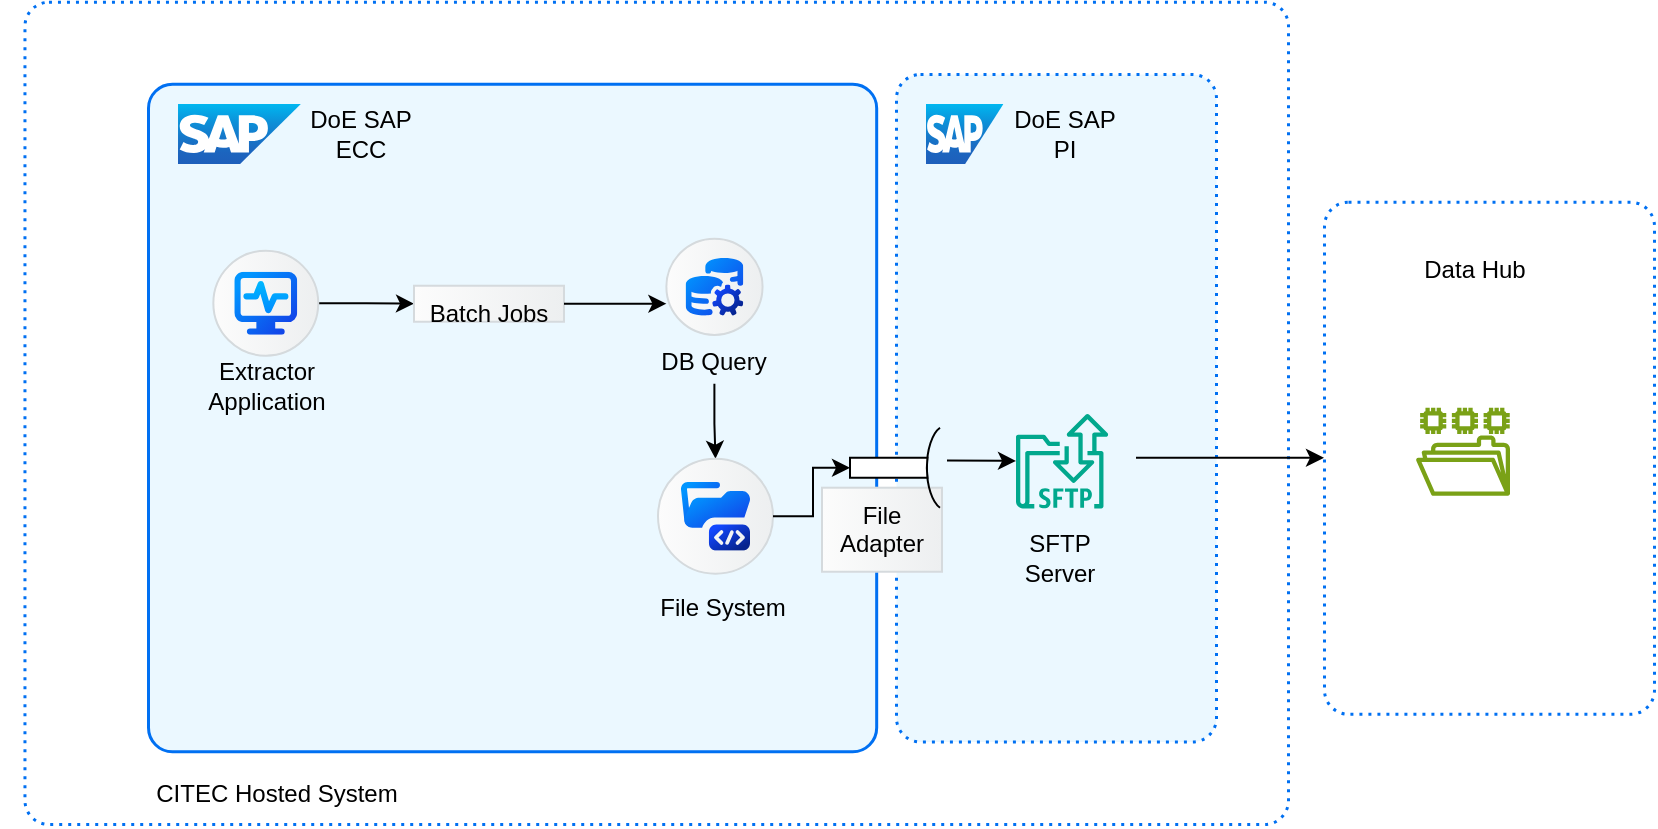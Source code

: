 <mxfile version="24.8.6">
  <diagram name="Page-1" id="7Bc-nvnQtzNZTzWifgti">
    <mxGraphModel dx="1501" dy="843" grid="1" gridSize="15" guides="1" tooltips="1" connect="1" arrows="1" fold="1" page="1" pageScale="1" pageWidth="1169" pageHeight="827" background="#ffffff" math="0" shadow="0">
      <root>
        <mxCell id="0" />
        <mxCell id="1" parent="0" />
        <mxCell id="KOggt2pdWg9H_wEJeu1E-132" value="" style="group;movable=0;resizable=0;rotatable=0;deletable=0;editable=0;locked=1;connectable=0;" vertex="1" connectable="0" parent="1">
          <mxGeometry x="76" y="75" width="827" height="390" as="geometry" />
        </mxCell>
        <mxCell id="KOggt2pdWg9H_wEJeu1E-31" value="" style="group;movable=0;resizable=0;rotatable=0;deletable=0;editable=0;locked=1;connectable=0;" vertex="1" connectable="0" parent="KOggt2pdWg9H_wEJeu1E-132">
          <mxGeometry width="599" height="345" as="geometry" />
        </mxCell>
        <mxCell id="KOggt2pdWg9H_wEJeu1E-100" value="" style="group;movable=1;resizable=1;rotatable=1;deletable=1;editable=1;locked=0;connectable=1;" vertex="1" connectable="0" parent="KOggt2pdWg9H_wEJeu1E-132">
          <mxGeometry x="74" y="15" width="753" height="375" as="geometry" />
        </mxCell>
        <mxCell id="KOggt2pdWg9H_wEJeu1E-131" value="" style="rounded=1;whiteSpace=wrap;html=1;strokeColor=#0070F2;fillColor=#ffffff;arcSize=24;absoluteArcSize=1;imageWidth=64;imageHeight=64;strokeWidth=1.5;dashed=1;dashPattern=1 2;" vertex="1" parent="KOggt2pdWg9H_wEJeu1E-100">
          <mxGeometry x="-61.77" y="-36.13" width="631.77" height="411.13" as="geometry" />
        </mxCell>
        <mxCell id="KOggt2pdWg9H_wEJeu1E-1" value="" style="rounded=1;whiteSpace=wrap;html=1;strokeColor=#0070F2;fillColor=#EBF8FF;arcSize=24;absoluteArcSize=1;imageWidth=64;imageHeight=64;strokeWidth=1.5;aspect=fixed;container=0;movable=1;resizable=1;rotatable=1;deletable=1;editable=1;locked=0;connectable=1;" vertex="1" parent="KOggt2pdWg9H_wEJeu1E-100">
          <mxGeometry y="4.87" width="364.09" height="333.75" as="geometry" />
        </mxCell>
        <mxCell id="KOggt2pdWg9H_wEJeu1E-42" value="" style="rounded=1;whiteSpace=wrap;html=1;strokeColor=#0070F2;fillColor=#EBF8FF;arcSize=24;absoluteArcSize=1;imageWidth=64;imageHeight=64;strokeWidth=1.5;dashed=1;dashPattern=1 2;movable=1;resizable=1;rotatable=1;deletable=1;editable=1;locked=0;connectable=1;" vertex="1" parent="KOggt2pdWg9H_wEJeu1E-100">
          <mxGeometry x="374" width="160" height="333.75" as="geometry" />
        </mxCell>
        <mxCell id="KOggt2pdWg9H_wEJeu1E-48" value="File Adapter" style="whiteSpace=wrap;html=1;verticalAlign=top;fillColor=#EDEFF0;strokeColor=#D5DADD;strokeWidth=1;gradientColor=#FCFCFC;gradientDirection=west;movable=1;resizable=1;rotatable=1;deletable=1;editable=1;locked=0;connectable=1;" vertex="1" parent="KOggt2pdWg9H_wEJeu1E-100">
          <mxGeometry x="337" y="206.85" width="60" height="42.02" as="geometry" />
        </mxCell>
        <mxCell id="KOggt2pdWg9H_wEJeu1E-98" value="" style="edgeStyle=orthogonalEdgeStyle;rounded=0;orthogonalLoop=1;jettySize=auto;html=1;movable=1;resizable=1;rotatable=1;deletable=1;editable=1;locked=0;connectable=1;" edge="1" parent="KOggt2pdWg9H_wEJeu1E-100" source="KOggt2pdWg9H_wEJeu1E-90" target="KOggt2pdWg9H_wEJeu1E-7">
          <mxGeometry relative="1" as="geometry" />
        </mxCell>
        <mxCell id="KOggt2pdWg9H_wEJeu1E-7" value="" style="shape=mxgraph.sap.icon;labelPosition=center;verticalLabelPosition=bottom;align=center;verticalAlign=top;strokeWidth=1;strokeColor=#D5DADD;fillColor=#EDEFF0;gradientColor=#FCFCFC;gradientDirection=west;aspect=fixed;SAPIcon=SAP_Business_Accelerator_Hub;movable=1;resizable=1;rotatable=1;deletable=1;editable=1;locked=0;connectable=1;" vertex="1" parent="KOggt2pdWg9H_wEJeu1E-100">
          <mxGeometry x="255" y="192.37" width="57.5" height="57.5" as="geometry" />
        </mxCell>
        <mxCell id="KOggt2pdWg9H_wEJeu1E-25" value="File System" style="text;html=1;align=center;verticalAlign=middle;whiteSpace=wrap;rounded=0;movable=1;resizable=1;rotatable=1;deletable=1;editable=1;locked=0;connectable=1;" vertex="1" parent="KOggt2pdWg9H_wEJeu1E-100">
          <mxGeometry x="250" y="251.87" width="75" height="30" as="geometry" />
        </mxCell>
        <mxCell id="KOggt2pdWg9H_wEJeu1E-49" style="edgeStyle=orthogonalEdgeStyle;rounded=0;orthogonalLoop=1;jettySize=auto;html=1;entryX=0;entryY=0.5;entryDx=0;entryDy=0;entryPerimeter=0;movable=1;resizable=1;rotatable=1;deletable=1;editable=1;locked=0;connectable=1;" edge="1" parent="KOggt2pdWg9H_wEJeu1E-100" source="KOggt2pdWg9H_wEJeu1E-7" target="KOggt2pdWg9H_wEJeu1E-26">
          <mxGeometry relative="1" as="geometry" />
        </mxCell>
        <mxCell id="KOggt2pdWg9H_wEJeu1E-26" value="" style="pointerEvents=1;verticalLabelPosition=bottom;shadow=0;dashed=0;align=center;html=1;verticalAlign=top;shape=mxgraph.electrical.miscellaneous.adapter;movable=1;resizable=1;rotatable=1;deletable=1;editable=1;locked=0;connectable=1;" vertex="1" parent="KOggt2pdWg9H_wEJeu1E-100">
          <mxGeometry x="351" y="176.87" width="45" height="40" as="geometry" />
        </mxCell>
        <mxCell id="KOggt2pdWg9H_wEJeu1E-43" value="" style="group;movable=1;resizable=1;rotatable=1;deletable=1;editable=1;locked=0;connectable=1;" vertex="1" connectable="0" parent="KOggt2pdWg9H_wEJeu1E-100">
          <mxGeometry x="388.998" y="15.0" width="100.157" height="30" as="geometry" />
        </mxCell>
        <mxCell id="KOggt2pdWg9H_wEJeu1E-44" value="" style="image;image=img/lib/sap/SAP_Logo.svg;editableCssRules=.*;verticalLabelPosition=middle;labelBackgroundColor=none;verticalAlign=middle;imageAspect=0;labelPosition=right;align=left;fontSize=16;fontStyle=1;spacingLeft=0;fontColor=#002A86;spacing=0;movable=1;resizable=1;rotatable=1;deletable=1;editable=1;locked=0;connectable=1;" vertex="1" parent="KOggt2pdWg9H_wEJeu1E-43">
          <mxGeometry width="38.716" height="30" as="geometry" />
        </mxCell>
        <mxCell id="KOggt2pdWg9H_wEJeu1E-45" value="DoE SAP PI" style="text;html=1;align=center;verticalAlign=middle;whiteSpace=wrap;rounded=0;movable=1;resizable=1;rotatable=1;deletable=1;editable=1;locked=0;connectable=1;" vertex="1" parent="KOggt2pdWg9H_wEJeu1E-43">
          <mxGeometry x="38.716" width="61.441" height="30" as="geometry" />
        </mxCell>
        <mxCell id="KOggt2pdWg9H_wEJeu1E-59" style="edgeStyle=orthogonalEdgeStyle;rounded=0;orthogonalLoop=1;jettySize=auto;html=1;entryX=0;entryY=0.5;entryDx=0;entryDy=0;movable=1;resizable=1;rotatable=1;deletable=1;editable=1;locked=0;connectable=1;" edge="1" parent="KOggt2pdWg9H_wEJeu1E-100" source="KOggt2pdWg9H_wEJeu1E-6" target="KOggt2pdWg9H_wEJeu1E-58">
          <mxGeometry relative="1" as="geometry" />
        </mxCell>
        <mxCell id="KOggt2pdWg9H_wEJeu1E-6" value="" style="shape=mxgraph.sap.icon;labelPosition=center;verticalLabelPosition=bottom;align=center;verticalAlign=top;strokeWidth=1;strokeColor=#D5DADD;fillColor=#EDEFF0;gradientColor=#FCFCFC;gradientDirection=west;aspect=fixed;SAPIcon=SAP_Monitoring_service_for_SAP_BTP;movable=1;resizable=1;rotatable=1;deletable=1;editable=1;locked=0;connectable=1;" vertex="1" parent="KOggt2pdWg9H_wEJeu1E-100">
          <mxGeometry x="32.671" y="88.37" width="52.448" height="52.448" as="geometry" />
        </mxCell>
        <mxCell id="KOggt2pdWg9H_wEJeu1E-13" value="Extractor Application" style="text;html=1;align=center;verticalAlign=middle;whiteSpace=wrap;rounded=0;movable=1;resizable=1;rotatable=1;deletable=1;editable=1;locked=0;connectable=1;" vertex="1" parent="KOggt2pdWg9H_wEJeu1E-100">
          <mxGeometry x="19.559" y="140.87" width="78.671" height="30" as="geometry" />
        </mxCell>
        <mxCell id="KOggt2pdWg9H_wEJeu1E-57" value="" style="shape=mxgraph.sap.icon;labelPosition=center;verticalLabelPosition=bottom;align=center;verticalAlign=top;strokeWidth=1;strokeColor=#D5DADD;fillColor=#EDEFF0;gradientColor=#FCFCFC;gradientDirection=west;aspect=fixed;SAPIcon=Object_Store_on_SAP_BTP;movable=1;resizable=1;rotatable=1;deletable=1;editable=1;locked=0;connectable=1;" vertex="1" parent="KOggt2pdWg9H_wEJeu1E-100">
          <mxGeometry x="259.196" y="82.37" width="48.077" height="48.077" as="geometry" />
        </mxCell>
        <mxCell id="KOggt2pdWg9H_wEJeu1E-58" value="Batch Jobs" style="whiteSpace=wrap;html=1;verticalAlign=top;fillColor=#EDEFF0;strokeColor=#D5DADD;strokeWidth=1;gradientColor=#FCFCFC;gradientDirection=west;movable=1;resizable=1;rotatable=1;deletable=1;editable=1;locked=0;connectable=1;" vertex="1" parent="KOggt2pdWg9H_wEJeu1E-100">
          <mxGeometry x="133" y="105.87" width="75" height="18" as="geometry" />
        </mxCell>
        <mxCell id="KOggt2pdWg9H_wEJeu1E-60" style="edgeStyle=orthogonalEdgeStyle;rounded=0;orthogonalLoop=1;jettySize=auto;html=1;entryX=0;entryY=0.675;entryDx=0;entryDy=0;entryPerimeter=0;movable=1;resizable=1;rotatable=1;deletable=1;editable=1;locked=0;connectable=1;" edge="1" parent="KOggt2pdWg9H_wEJeu1E-100" source="KOggt2pdWg9H_wEJeu1E-58" target="KOggt2pdWg9H_wEJeu1E-57">
          <mxGeometry relative="1" as="geometry" />
        </mxCell>
        <mxCell id="KOggt2pdWg9H_wEJeu1E-10" value="" style="sketch=0;outlineConnect=0;fontColor=#232F3E;gradientColor=none;fillColor=#01A88D;strokeColor=none;dashed=0;verticalLabelPosition=bottom;verticalAlign=top;align=center;html=1;fontSize=12;fontStyle=0;aspect=fixed;shape=mxgraph.aws4.transfer_for_sftp_resource;movable=1;resizable=1;rotatable=1;deletable=1;editable=1;locked=0;connectable=1;" vertex="1" parent="KOggt2pdWg9H_wEJeu1E-100">
          <mxGeometry x="434" y="169.87" width="46.13" height="47.34" as="geometry" />
        </mxCell>
        <mxCell id="KOggt2pdWg9H_wEJeu1E-67" value="SFTP Server" style="text;html=1;align=center;verticalAlign=middle;whiteSpace=wrap;rounded=0;movable=1;resizable=1;rotatable=1;deletable=1;editable=1;locked=0;connectable=1;" vertex="1" parent="KOggt2pdWg9H_wEJeu1E-100">
          <mxGeometry x="425.87" y="226.87" width="60" height="30" as="geometry" />
        </mxCell>
        <mxCell id="KOggt2pdWg9H_wEJeu1E-74" value="" style="rounded=1;whiteSpace=wrap;html=1;strokeColor=#0070F2;fillColor=#ffffff;arcSize=24;absoluteArcSize=1;imageWidth=64;imageHeight=64;strokeWidth=1.5;dashed=1;dashPattern=1 2;movable=1;resizable=1;rotatable=1;deletable=1;editable=1;locked=0;connectable=1;" vertex="1" parent="KOggt2pdWg9H_wEJeu1E-100">
          <mxGeometry x="588" y="63.87" width="165" height="256" as="geometry" />
        </mxCell>
        <mxCell id="KOggt2pdWg9H_wEJeu1E-86" value="Data Hub" style="text;html=1;align=center;verticalAlign=middle;whiteSpace=wrap;rounded=0;movable=1;resizable=1;rotatable=1;deletable=1;editable=1;locked=0;connectable=1;" vertex="1" parent="KOggt2pdWg9H_wEJeu1E-100">
          <mxGeometry x="611" y="81.37" width="105" height="32.5" as="geometry" />
        </mxCell>
        <mxCell id="KOggt2pdWg9H_wEJeu1E-87" value="" style="sketch=0;outlineConnect=0;fontColor=#232F3E;gradientColor=none;fillColor=#7AA116;strokeColor=none;dashed=0;verticalLabelPosition=bottom;verticalAlign=top;align=center;html=1;fontSize=12;fontStyle=0;aspect=fixed;pointerEvents=1;shape=mxgraph.aws4.file_system;movable=1;resizable=1;rotatable=1;deletable=1;editable=1;locked=0;connectable=1;" vertex="1" parent="KOggt2pdWg9H_wEJeu1E-100">
          <mxGeometry x="634" y="166.87" width="47.01" height="44" as="geometry" />
        </mxCell>
        <mxCell id="KOggt2pdWg9H_wEJeu1E-90" value="DB Query" style="text;html=1;align=center;verticalAlign=middle;whiteSpace=wrap;rounded=0;movable=1;resizable=1;rotatable=1;deletable=1;editable=1;locked=0;connectable=1;" vertex="1" parent="KOggt2pdWg9H_wEJeu1E-100">
          <mxGeometry x="238.23" y="133.37" width="90" height="21.5" as="geometry" />
        </mxCell>
        <mxCell id="KOggt2pdWg9H_wEJeu1E-99" value="" style="endArrow=classic;html=1;rounded=0;movable=1;resizable=1;rotatable=1;deletable=1;editable=1;locked=0;connectable=1;" edge="1" parent="KOggt2pdWg9H_wEJeu1E-100" target="KOggt2pdWg9H_wEJeu1E-74">
          <mxGeometry width="50" height="50" relative="1" as="geometry">
            <mxPoint x="494" y="191.87" as="sourcePoint" />
            <mxPoint x="574" y="349.87" as="targetPoint" />
          </mxGeometry>
        </mxCell>
        <mxCell id="KOggt2pdWg9H_wEJeu1E-103" value="" style="image;image=img/lib/sap/SAP_Logo.svg;editableCssRules=.*;verticalLabelPosition=middle;labelBackgroundColor=none;verticalAlign=middle;imageAspect=0;labelPosition=right;align=left;fontSize=16;fontStyle=1;spacingLeft=0;fontColor=#002A86;spacing=0;movable=1;resizable=1;rotatable=1;deletable=1;editable=1;locked=0;connectable=1;" vertex="1" parent="KOggt2pdWg9H_wEJeu1E-100">
          <mxGeometry x="15" y="15" width="61.436" height="30" as="geometry" />
        </mxCell>
        <mxCell id="KOggt2pdWg9H_wEJeu1E-102" value="DoE SAP ECC" style="text;html=1;align=center;verticalAlign=middle;whiteSpace=wrap;rounded=0;movable=1;resizable=1;rotatable=1;deletable=1;editable=1;locked=0;connectable=1;" vertex="1" parent="KOggt2pdWg9H_wEJeu1E-100">
          <mxGeometry x="76.436" y="15" width="61.436" height="30" as="geometry" />
        </mxCell>
        <mxCell id="KOggt2pdWg9H_wEJeu1E-73" value="CITEC Hosted System" style="text;html=1;align=center;verticalAlign=middle;whiteSpace=wrap;rounded=0;" vertex="1" parent="KOggt2pdWg9H_wEJeu1E-100">
          <mxGeometry y="345" width="128.62" height="30" as="geometry" />
        </mxCell>
        <mxCell id="KOggt2pdWg9H_wEJeu1E-134" value="" style="endArrow=classic;html=1;rounded=0;exitX=1.078;exitY=0.411;exitDx=0;exitDy=0;exitPerimeter=0;" edge="1" parent="KOggt2pdWg9H_wEJeu1E-100" source="KOggt2pdWg9H_wEJeu1E-26" target="KOggt2pdWg9H_wEJeu1E-10">
          <mxGeometry width="50" height="50" relative="1" as="geometry">
            <mxPoint x="450" y="155" as="sourcePoint" />
            <mxPoint x="500" y="105" as="targetPoint" />
          </mxGeometry>
        </mxCell>
      </root>
    </mxGraphModel>
  </diagram>
</mxfile>
